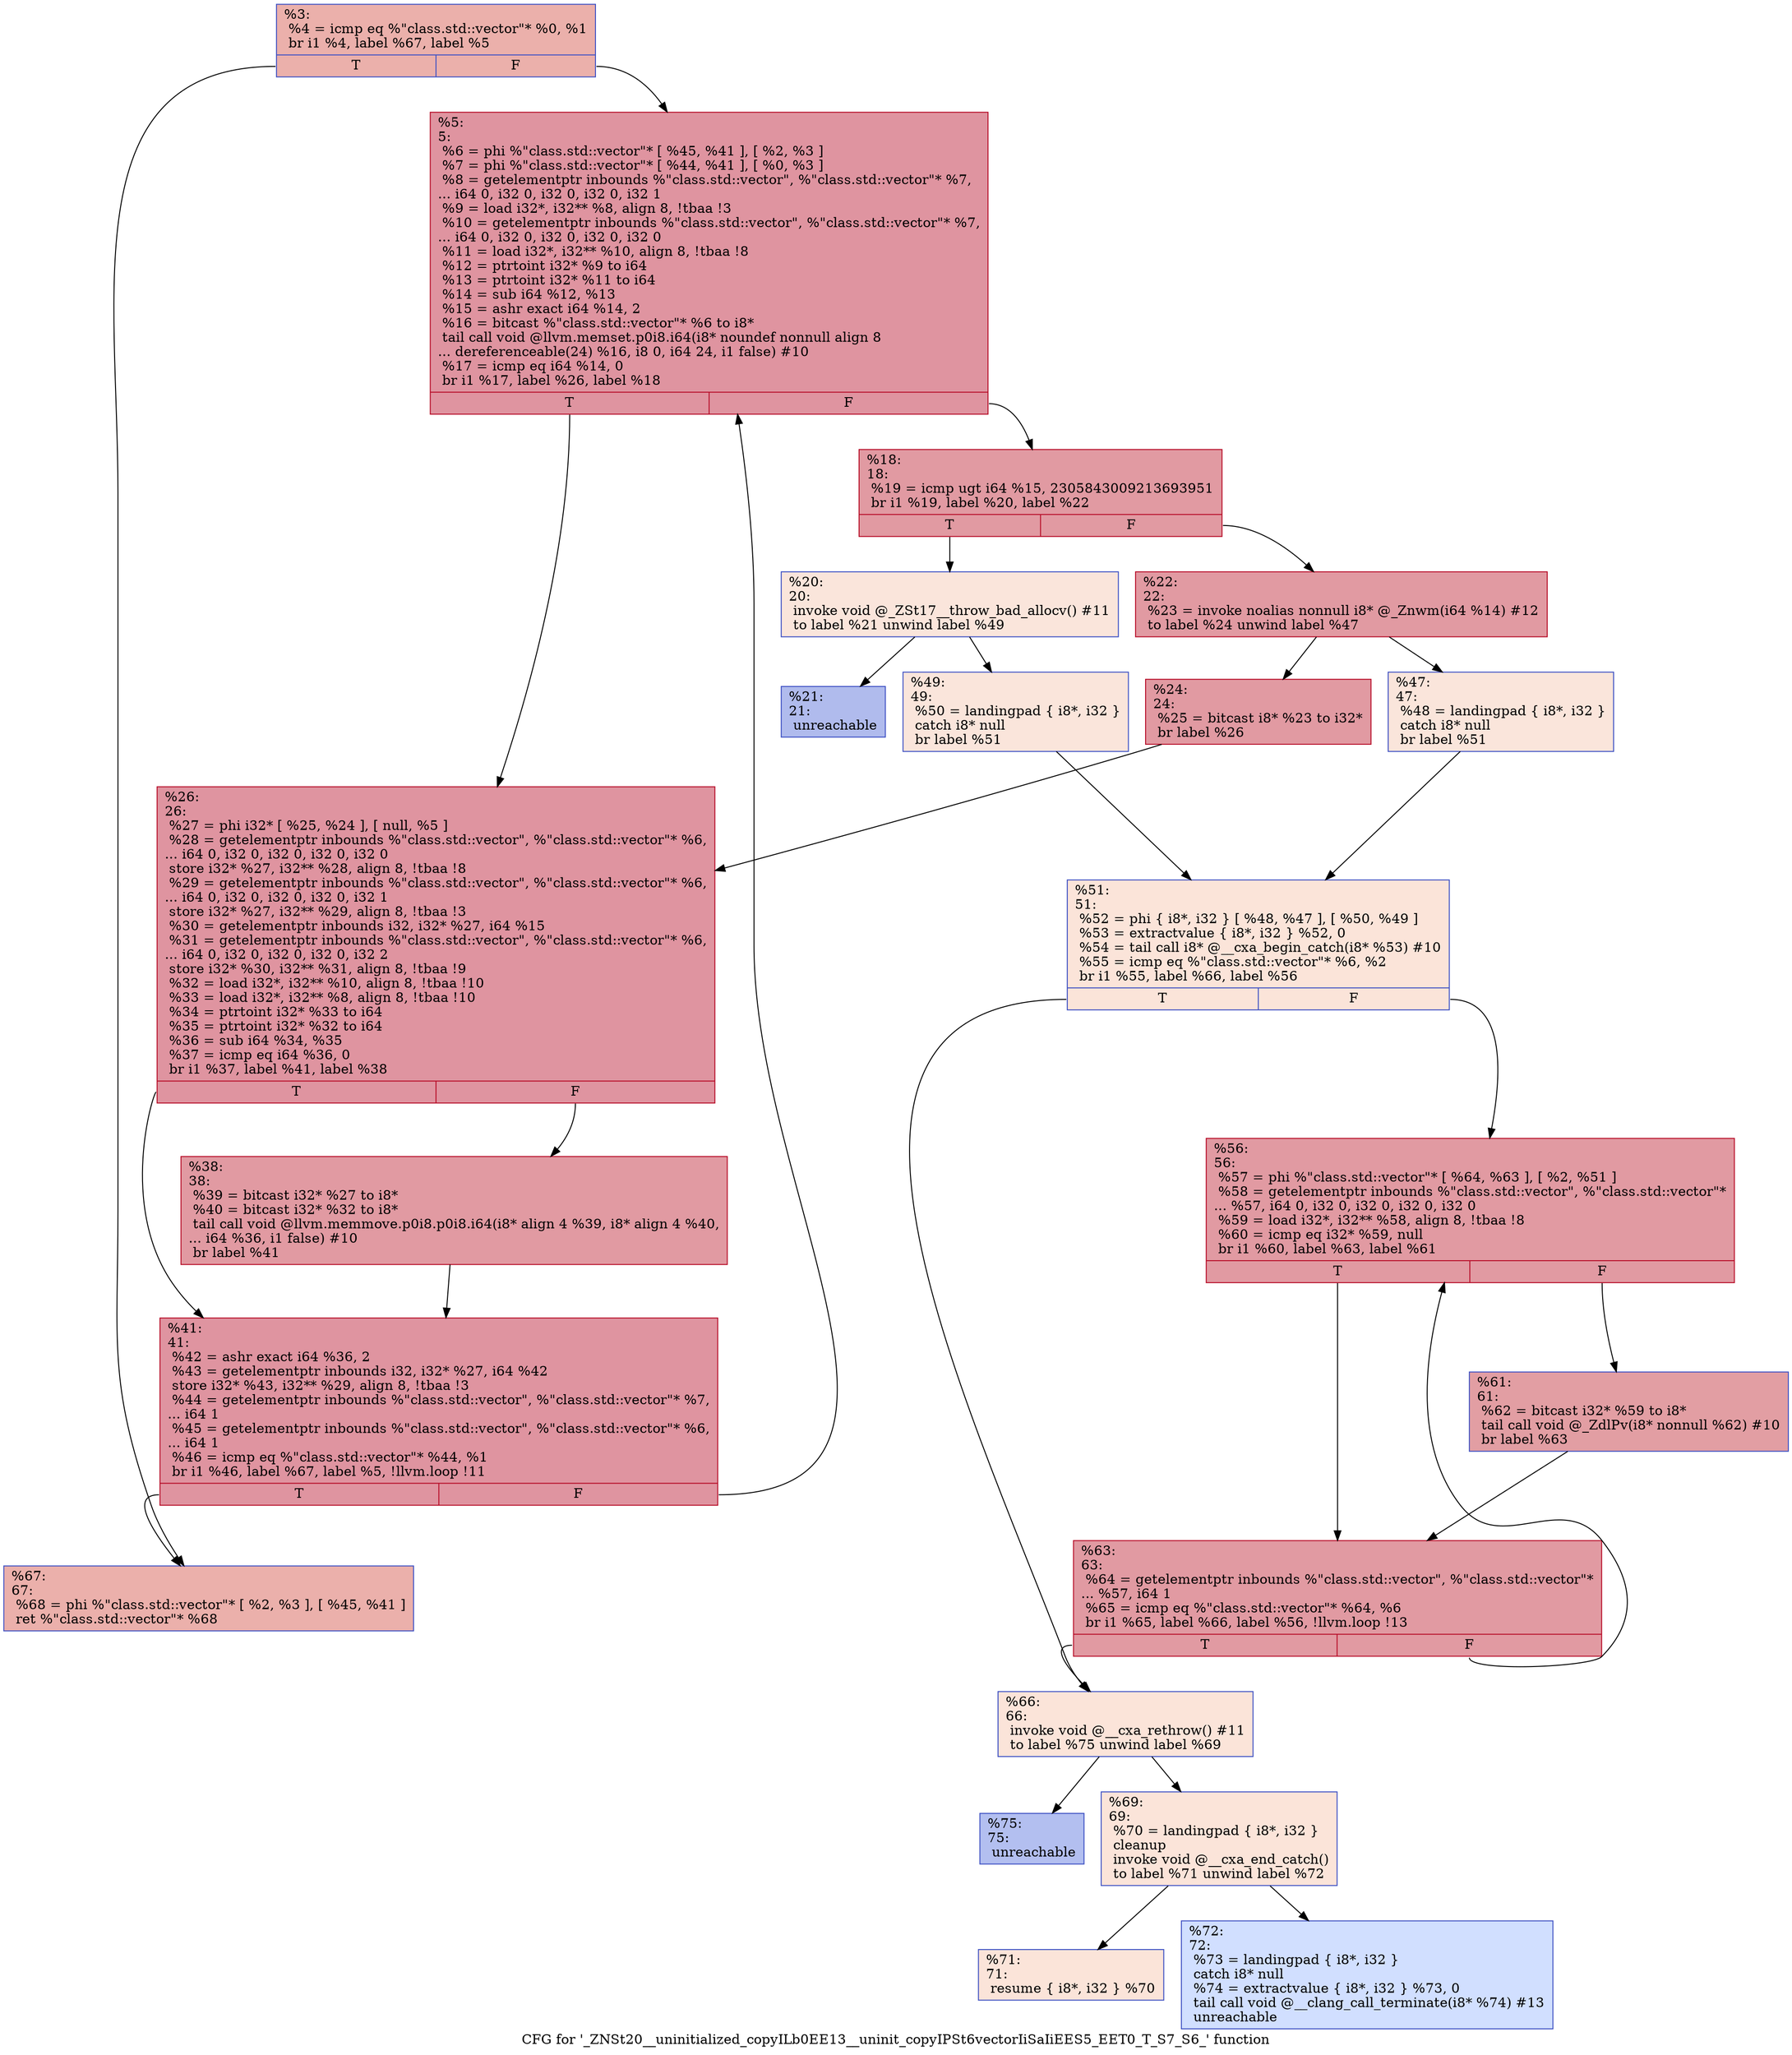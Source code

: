 digraph "CFG for '_ZNSt20__uninitialized_copyILb0EE13__uninit_copyIPSt6vectorIiSaIiEES5_EET0_T_S7_S6_' function" {
	label="CFG for '_ZNSt20__uninitialized_copyILb0EE13__uninit_copyIPSt6vectorIiSaIiEES5_EET0_T_S7_S6_' function";

	Node0x55993293be90 [shape=record,color="#3d50c3ff", style=filled, fillcolor="#d24b4070",label="{%3:\l  %4 = icmp eq %\"class.std::vector\"* %0, %1\l  br i1 %4, label %67, label %5\l|{<s0>T|<s1>F}}"];
	Node0x55993293be90:s0 -> Node0x55993293bf30;
	Node0x55993293be90:s1 -> Node0x55993293bf80;
	Node0x55993293bf80 [shape=record,color="#b70d28ff", style=filled, fillcolor="#b70d2870",label="{%5:\l5:                                                \l  %6 = phi %\"class.std::vector\"* [ %45, %41 ], [ %2, %3 ]\l  %7 = phi %\"class.std::vector\"* [ %44, %41 ], [ %0, %3 ]\l  %8 = getelementptr inbounds %\"class.std::vector\", %\"class.std::vector\"* %7,\l... i64 0, i32 0, i32 0, i32 0, i32 1\l  %9 = load i32*, i32** %8, align 8, !tbaa !3\l  %10 = getelementptr inbounds %\"class.std::vector\", %\"class.std::vector\"* %7,\l... i64 0, i32 0, i32 0, i32 0, i32 0\l  %11 = load i32*, i32** %10, align 8, !tbaa !8\l  %12 = ptrtoint i32* %9 to i64\l  %13 = ptrtoint i32* %11 to i64\l  %14 = sub i64 %12, %13\l  %15 = ashr exact i64 %14, 2\l  %16 = bitcast %\"class.std::vector\"* %6 to i8*\l  tail call void @llvm.memset.p0i8.i64(i8* noundef nonnull align 8\l... dereferenceable(24) %16, i8 0, i64 24, i1 false) #10\l  %17 = icmp eq i64 %14, 0\l  br i1 %17, label %26, label %18\l|{<s0>T|<s1>F}}"];
	Node0x55993293bf80:s0 -> Node0x55993293c8e0;
	Node0x55993293bf80:s1 -> Node0x55993293c930;
	Node0x55993293c930 [shape=record,color="#b70d28ff", style=filled, fillcolor="#bb1b2c70",label="{%18:\l18:                                               \l  %19 = icmp ugt i64 %15, 2305843009213693951\l  br i1 %19, label %20, label %22\l|{<s0>T|<s1>F}}"];
	Node0x55993293c930:s0 -> Node0x55993293cb00;
	Node0x55993293c930:s1 -> Node0x55993293cb50;
	Node0x55993293cb00 [shape=record,color="#3d50c3ff", style=filled, fillcolor="#f4c5ad70",label="{%20:\l20:                                               \l  invoke void @_ZSt17__throw_bad_allocv() #11\l          to label %21 unwind label %49\l}"];
	Node0x55993293cb00 -> Node0x55993293cc90;
	Node0x55993293cb00 -> Node0x55993293cce0;
	Node0x55993293cc90 [shape=record,color="#3d50c3ff", style=filled, fillcolor="#4c66d670",label="{%21:\l21:                                               \l  unreachable\l}"];
	Node0x55993293cb50 [shape=record,color="#b70d28ff", style=filled, fillcolor="#bb1b2c70",label="{%22:\l22:                                               \l  %23 = invoke noalias nonnull i8* @_Znwm(i64 %14) #12\l          to label %24 unwind label %47\l}"];
	Node0x55993293cb50 -> Node0x55993293ced0;
	Node0x55993293cb50 -> Node0x55993293cf20;
	Node0x55993293ced0 [shape=record,color="#b70d28ff", style=filled, fillcolor="#bb1b2c70",label="{%24:\l24:                                               \l  %25 = bitcast i8* %23 to i32*\l  br label %26\l}"];
	Node0x55993293ced0 -> Node0x55993293c8e0;
	Node0x55993293c8e0 [shape=record,color="#b70d28ff", style=filled, fillcolor="#b70d2870",label="{%26:\l26:                                               \l  %27 = phi i32* [ %25, %24 ], [ null, %5 ]\l  %28 = getelementptr inbounds %\"class.std::vector\", %\"class.std::vector\"* %6,\l... i64 0, i32 0, i32 0, i32 0, i32 0\l  store i32* %27, i32** %28, align 8, !tbaa !8\l  %29 = getelementptr inbounds %\"class.std::vector\", %\"class.std::vector\"* %6,\l... i64 0, i32 0, i32 0, i32 0, i32 1\l  store i32* %27, i32** %29, align 8, !tbaa !3\l  %30 = getelementptr inbounds i32, i32* %27, i64 %15\l  %31 = getelementptr inbounds %\"class.std::vector\", %\"class.std::vector\"* %6,\l... i64 0, i32 0, i32 0, i32 0, i32 2\l  store i32* %30, i32** %31, align 8, !tbaa !9\l  %32 = load i32*, i32** %10, align 8, !tbaa !10\l  %33 = load i32*, i32** %8, align 8, !tbaa !10\l  %34 = ptrtoint i32* %33 to i64\l  %35 = ptrtoint i32* %32 to i64\l  %36 = sub i64 %34, %35\l  %37 = icmp eq i64 %36, 0\l  br i1 %37, label %41, label %38\l|{<s0>T|<s1>F}}"];
	Node0x55993293c8e0:s0 -> Node0x55993293c080;
	Node0x55993293c8e0:s1 -> Node0x55993293da80;
	Node0x55993293da80 [shape=record,color="#b70d28ff", style=filled, fillcolor="#bb1b2c70",label="{%38:\l38:                                               \l  %39 = bitcast i32* %27 to i8*\l  %40 = bitcast i32* %32 to i8*\l  tail call void @llvm.memmove.p0i8.p0i8.i64(i8* align 4 %39, i8* align 4 %40,\l... i64 %36, i1 false) #10\l  br label %41\l}"];
	Node0x55993293da80 -> Node0x55993293c080;
	Node0x55993293c080 [shape=record,color="#b70d28ff", style=filled, fillcolor="#b70d2870",label="{%41:\l41:                                               \l  %42 = ashr exact i64 %36, 2\l  %43 = getelementptr inbounds i32, i32* %27, i64 %42\l  store i32* %43, i32** %29, align 8, !tbaa !3\l  %44 = getelementptr inbounds %\"class.std::vector\", %\"class.std::vector\"* %7,\l... i64 1\l  %45 = getelementptr inbounds %\"class.std::vector\", %\"class.std::vector\"* %6,\l... i64 1\l  %46 = icmp eq %\"class.std::vector\"* %44, %1\l  br i1 %46, label %67, label %5, !llvm.loop !11\l|{<s0>T|<s1>F}}"];
	Node0x55993293c080:s0 -> Node0x55993293bf30;
	Node0x55993293c080:s1 -> Node0x55993293bf80;
	Node0x55993293cf20 [shape=record,color="#3d50c3ff", style=filled, fillcolor="#f4c5ad70",label="{%47:\l47:                                               \l  %48 = landingpad \{ i8*, i32 \}\l          catch i8* null\l  br label %51\l}"];
	Node0x55993293cf20 -> Node0x55993293e3c0;
	Node0x55993293cce0 [shape=record,color="#3d50c3ff", style=filled, fillcolor="#f4c5ad70",label="{%49:\l49:                                               \l  %50 = landingpad \{ i8*, i32 \}\l          catch i8* null\l  br label %51\l}"];
	Node0x55993293cce0 -> Node0x55993293e3c0;
	Node0x55993293e3c0 [shape=record,color="#3d50c3ff", style=filled, fillcolor="#f5c1a970",label="{%51:\l51:                                               \l  %52 = phi \{ i8*, i32 \} [ %48, %47 ], [ %50, %49 ]\l  %53 = extractvalue \{ i8*, i32 \} %52, 0\l  %54 = tail call i8* @__cxa_begin_catch(i8* %53) #10\l  %55 = icmp eq %\"class.std::vector\"* %6, %2\l  br i1 %55, label %66, label %56\l|{<s0>T|<s1>F}}"];
	Node0x55993293e3c0:s0 -> Node0x55993293e810;
	Node0x55993293e3c0:s1 -> Node0x55993293e860;
	Node0x55993293e860 [shape=record,color="#b70d28ff", style=filled, fillcolor="#bb1b2c70",label="{%56:\l56:                                               \l  %57 = phi %\"class.std::vector\"* [ %64, %63 ], [ %2, %51 ]\l  %58 = getelementptr inbounds %\"class.std::vector\", %\"class.std::vector\"*\l... %57, i64 0, i32 0, i32 0, i32 0, i32 0\l  %59 = load i32*, i32** %58, align 8, !tbaa !8\l  %60 = icmp eq i32* %59, null\l  br i1 %60, label %63, label %61\l|{<s0>T|<s1>F}}"];
	Node0x55993293e860:s0 -> Node0x55993293e960;
	Node0x55993293e860:s1 -> Node0x559932901f00;
	Node0x559932901f00 [shape=record,color="#3d50c3ff", style=filled, fillcolor="#be242e70",label="{%61:\l61:                                               \l  %62 = bitcast i32* %59 to i8*\l  tail call void @_ZdlPv(i8* nonnull %62) #10\l  br label %63\l}"];
	Node0x559932901f00 -> Node0x55993293e960;
	Node0x55993293e960 [shape=record,color="#b70d28ff", style=filled, fillcolor="#bb1b2c70",label="{%63:\l63:                                               \l  %64 = getelementptr inbounds %\"class.std::vector\", %\"class.std::vector\"*\l... %57, i64 1\l  %65 = icmp eq %\"class.std::vector\"* %64, %6\l  br i1 %65, label %66, label %56, !llvm.loop !13\l|{<s0>T|<s1>F}}"];
	Node0x55993293e960:s0 -> Node0x55993293e810;
	Node0x55993293e960:s1 -> Node0x55993293e860;
	Node0x55993293e810 [shape=record,color="#3d50c3ff", style=filled, fillcolor="#f5c1a970",label="{%66:\l66:                                               \l  invoke void @__cxa_rethrow() #11\l          to label %75 unwind label %69\l}"];
	Node0x55993293e810 -> Node0x5599329023d0;
	Node0x55993293e810 -> Node0x559932902420;
	Node0x55993293bf30 [shape=record,color="#3d50c3ff", style=filled, fillcolor="#d24b4070",label="{%67:\l67:                                               \l  %68 = phi %\"class.std::vector\"* [ %2, %3 ], [ %45, %41 ]\l  ret %\"class.std::vector\"* %68\l}"];
	Node0x559932902420 [shape=record,color="#3d50c3ff", style=filled, fillcolor="#f5c1a970",label="{%69:\l69:                                               \l  %70 = landingpad \{ i8*, i32 \}\l          cleanup\l  invoke void @__cxa_end_catch()\l          to label %71 unwind label %72\l}"];
	Node0x559932902420 -> Node0x55993293f4a0;
	Node0x559932902420 -> Node0x55993293f4f0;
	Node0x55993293f4a0 [shape=record,color="#3d50c3ff", style=filled, fillcolor="#f5c1a970",label="{%71:\l71:                                               \l  resume \{ i8*, i32 \} %70\l}"];
	Node0x55993293f4f0 [shape=record,color="#3d50c3ff", style=filled, fillcolor="#96b7ff70",label="{%72:\l72:                                               \l  %73 = landingpad \{ i8*, i32 \}\l          catch i8* null\l  %74 = extractvalue \{ i8*, i32 \} %73, 0\l  tail call void @__clang_call_terminate(i8* %74) #13\l  unreachable\l}"];
	Node0x5599329023d0 [shape=record,color="#3d50c3ff", style=filled, fillcolor="#536edd70",label="{%75:\l75:                                               \l  unreachable\l}"];
}

